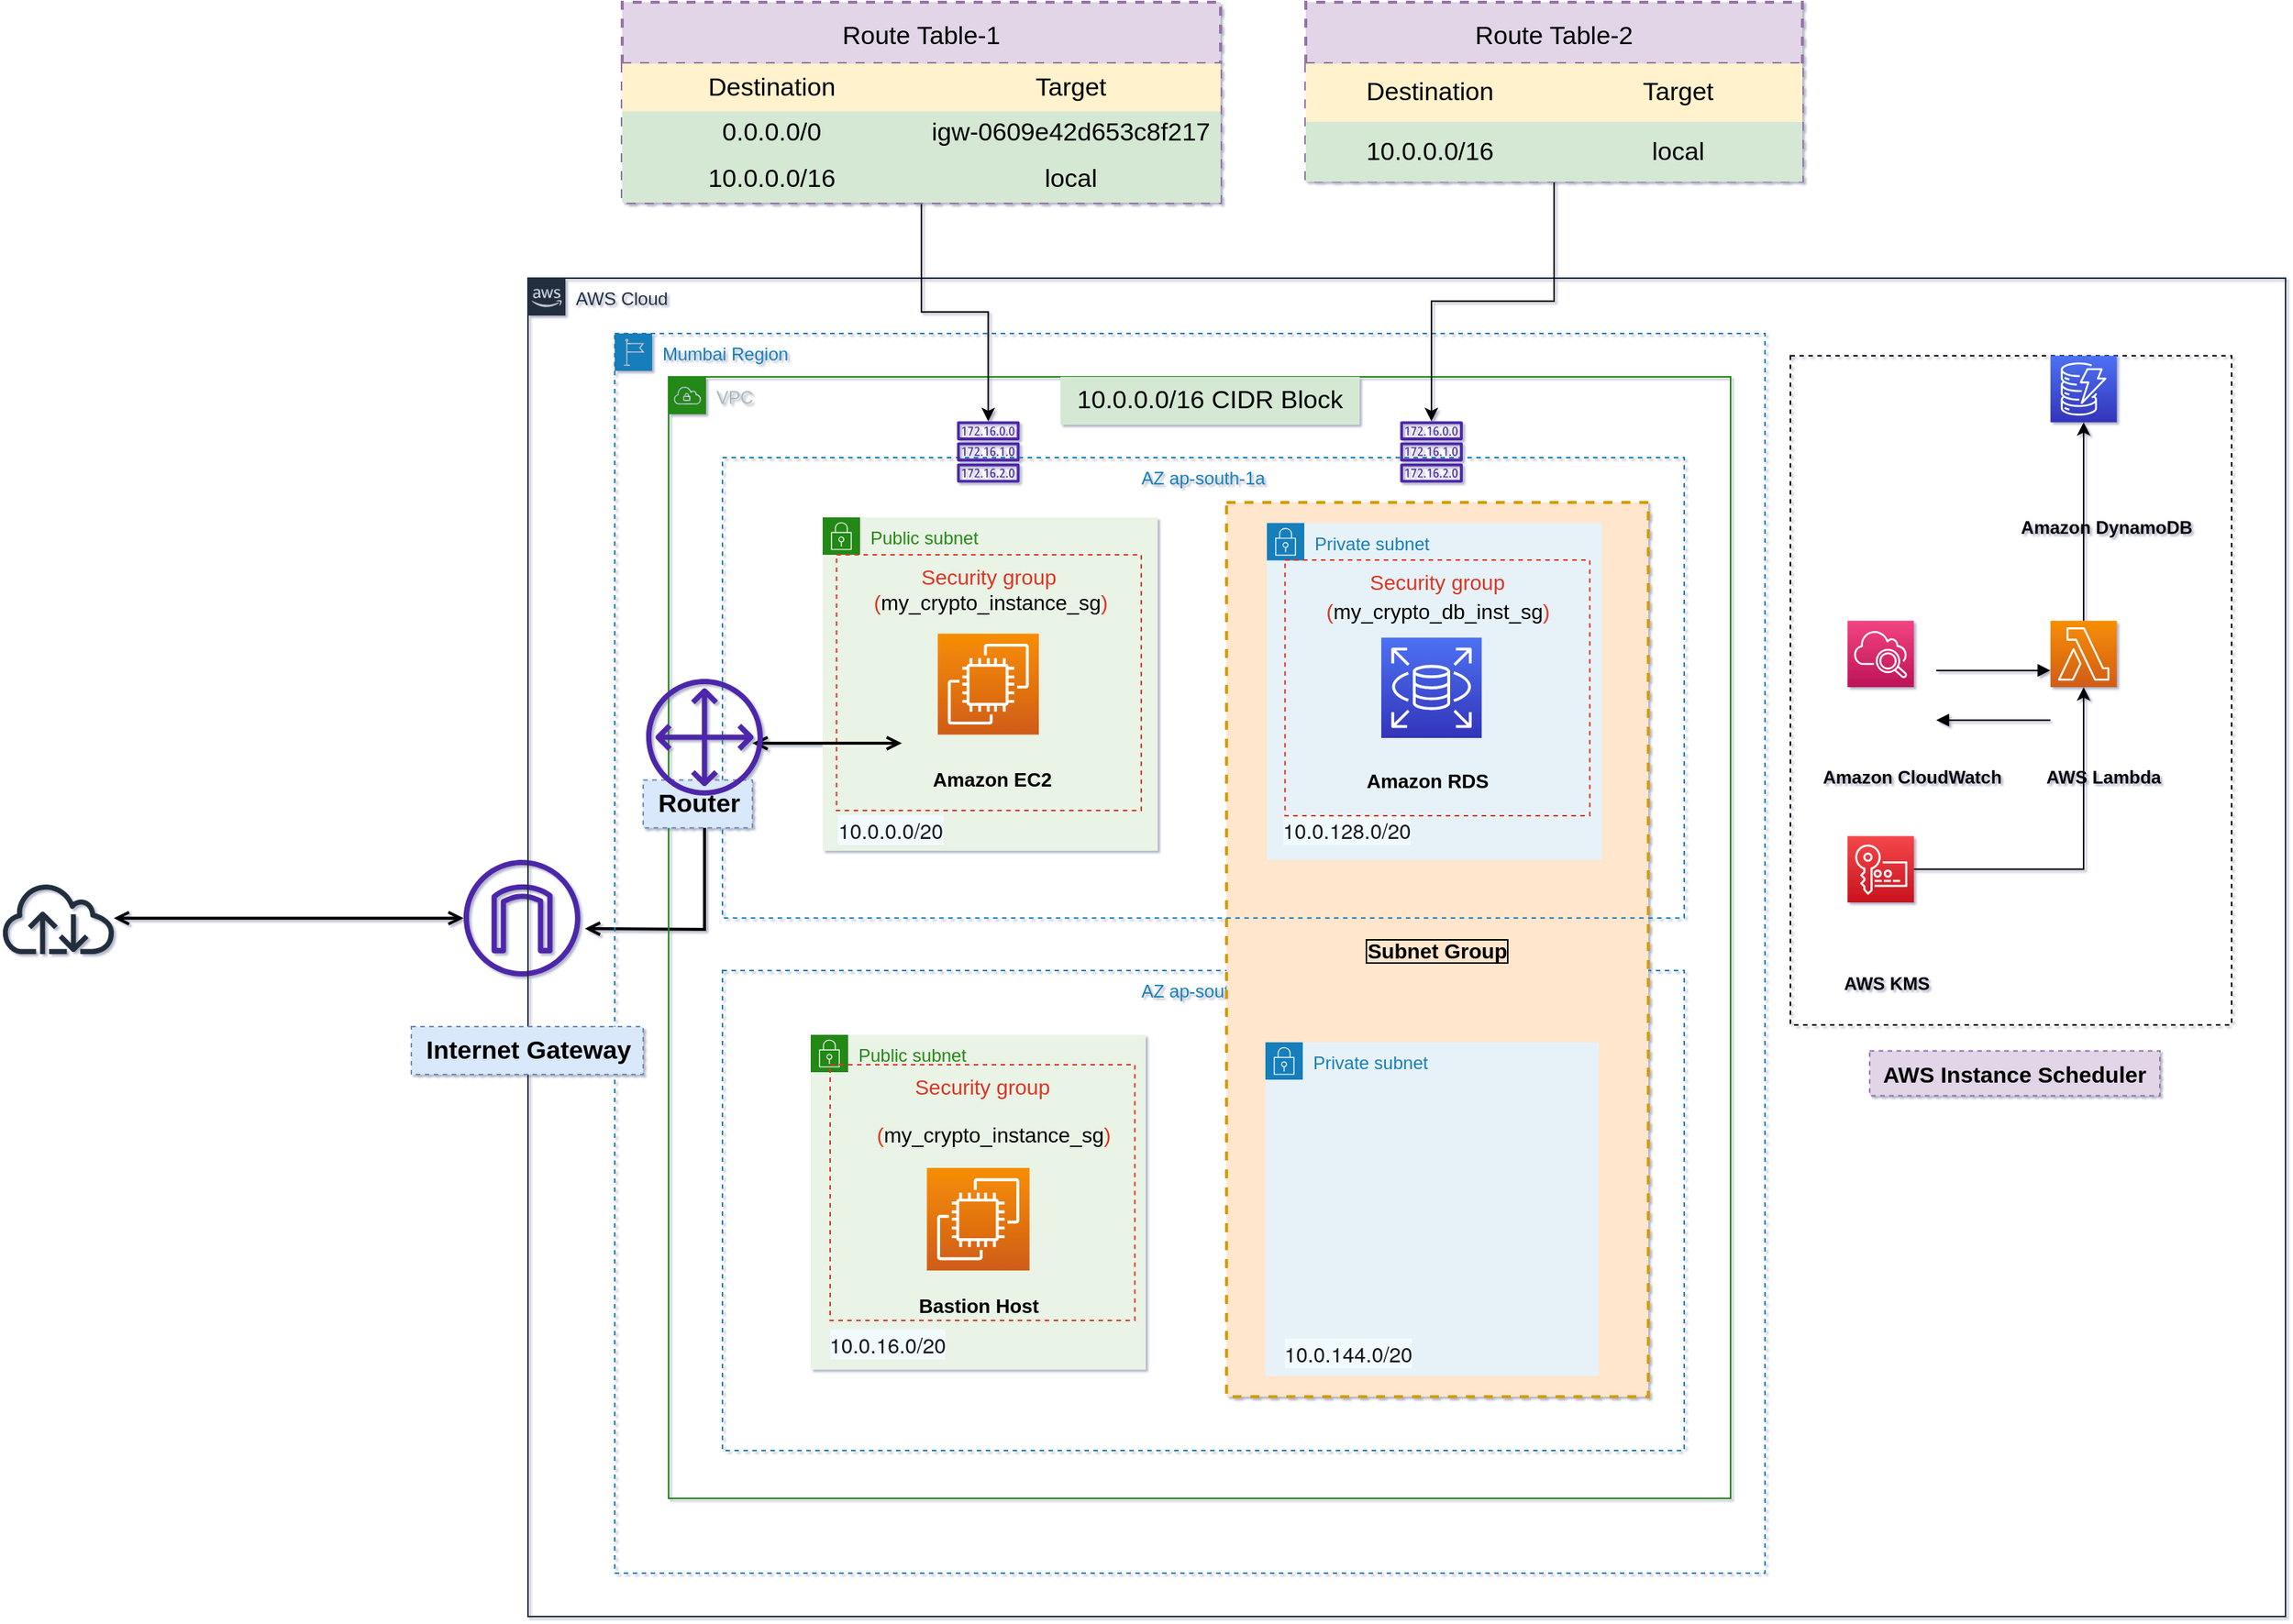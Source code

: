 <mxfile version="20.2.2" type="github">
  <diagram id="2K0YEEOZ1l51ox7jcc1k" name="Page-1">
    <mxGraphModel dx="2179" dy="1021" grid="0" gridSize="10" guides="1" tooltips="1" connect="1" arrows="1" fold="1" page="1" pageScale="1" pageWidth="550" pageHeight="383" background="#FFFFFF" math="0" shadow="1">
      <root>
        <mxCell id="0" />
        <mxCell id="1" parent="0" />
        <mxCell id="SISaF7dtmsZQxDDT0848-29" value="" style="sketch=0;outlineConnect=0;fontColor=#232F3E;gradientColor=none;fillColor=#4D27AA;strokeColor=none;dashed=0;verticalLabelPosition=bottom;verticalAlign=top;align=center;html=1;fontSize=12;fontStyle=0;aspect=fixed;pointerEvents=1;shape=mxgraph.aws4.internet_gateway;labelBackgroundColor=none;labelBorderColor=none;" parent="1" vertex="1">
          <mxGeometry x="380" y="592" width="78" height="78" as="geometry" />
        </mxCell>
        <mxCell id="SISaF7dtmsZQxDDT0848-30" value="" style="sketch=0;outlineConnect=0;fontColor=#232F3E;gradientColor=none;fillColor=#232F3D;strokeColor=none;dashed=0;verticalLabelPosition=bottom;verticalAlign=top;align=center;html=1;fontSize=12;fontStyle=0;aspect=fixed;pointerEvents=1;shape=mxgraph.aws4.internet;labelBackgroundColor=none;labelBorderColor=none;" parent="1" vertex="1">
          <mxGeometry x="70" y="607" width="78" height="48" as="geometry" />
        </mxCell>
        <mxCell id="SISaF7dtmsZQxDDT0848-38" value="" style="group" parent="1" vertex="1" connectable="0">
          <mxGeometry x="423" y="203" width="1175" height="895" as="geometry" />
        </mxCell>
        <mxCell id="SISaF7dtmsZQxDDT0848-8" value="AZ ap-south-1b" style="fillColor=none;strokeColor=#147EBA;dashed=1;verticalAlign=top;fontStyle=0;fontColor=#147EBA;" parent="SISaF7dtmsZQxDDT0848-38" vertex="1">
          <mxGeometry x="130" y="463" width="643" height="321" as="geometry" />
        </mxCell>
        <mxCell id="SISaF7dtmsZQxDDT0848-16" value="Subnet Group" style="fillColor=#ffe6cc;strokeColor=#d79b00;dashed=1;verticalAlign=middle;fontStyle=1;fontSize=14;labelBorderColor=default;labelBackgroundColor=none;strokeWidth=2;" parent="SISaF7dtmsZQxDDT0848-38" vertex="1">
          <mxGeometry x="467" y="150" width="282" height="598" as="geometry" />
        </mxCell>
        <mxCell id="Ib_drEK7eYLLQow4bi6I-1" value="AWS Cloud" style="points=[[0,0],[0.25,0],[0.5,0],[0.75,0],[1,0],[1,0.25],[1,0.5],[1,0.75],[1,1],[0.75,1],[0.5,1],[0.25,1],[0,1],[0,0.75],[0,0.5],[0,0.25]];outlineConnect=0;gradientColor=none;html=1;whiteSpace=wrap;fontSize=12;fontStyle=0;container=1;pointerEvents=0;collapsible=0;recursiveResize=0;shape=mxgraph.aws4.group;grIcon=mxgraph.aws4.group_aws_cloud_alt;strokeColor=#232F3E;fillColor=none;verticalAlign=top;align=left;spacingLeft=30;fontColor=#232F3E;dashed=0;" parent="SISaF7dtmsZQxDDT0848-38" vertex="1">
          <mxGeometry width="1175" height="895" as="geometry" />
        </mxCell>
        <mxCell id="SISaF7dtmsZQxDDT0848-35" value="" style="group;labelBorderColor=default;strokeColor=default;dashed=1;" parent="Ib_drEK7eYLLQow4bi6I-1" vertex="1" connectable="0">
          <mxGeometry x="844.003" y="51.901" width="294.956" height="447.5" as="geometry" />
        </mxCell>
        <mxCell id="Ib_drEK7eYLLQow4bi6I-46" value="AWS KMS" style="text;html=1;align=center;verticalAlign=middle;resizable=0;points=[];autosize=1;strokeColor=none;fillColor=none;fontFamily=Helvetica;fontSize=12;fontStyle=1" parent="SISaF7dtmsZQxDDT0848-35" vertex="1">
          <mxGeometry x="26.033" y="407.34" width="75" height="26" as="geometry" />
        </mxCell>
        <mxCell id="SISaF7dtmsZQxDDT0848-1" value="" style="group" parent="SISaF7dtmsZQxDDT0848-35" vertex="1" connectable="0">
          <mxGeometry width="294.956" height="398.734" as="geometry" />
        </mxCell>
        <mxCell id="Ib_drEK7eYLLQow4bi6I-13" value="" style="sketch=0;points=[[0,0,0],[0.25,0,0],[0.5,0,0],[0.75,0,0],[1,0,0],[0,1,0],[0.25,1,0],[0.5,1,0],[0.75,1,0],[1,1,0],[0,0.25,0],[0,0.5,0],[0,0.75,0],[1,0.25,0],[1,0.5,0],[1,0.75,0]];outlineConnect=0;fontColor=#232F3E;gradientColor=#F78E04;gradientDirection=north;fillColor=#D05C17;strokeColor=#ffffff;dashed=0;verticalLabelPosition=bottom;verticalAlign=top;align=center;html=1;fontSize=12;fontStyle=0;aspect=fixed;shape=mxgraph.aws4.resourceIcon;resIcon=mxgraph.aws4.lambda;" parent="SISaF7dtmsZQxDDT0848-1" vertex="1">
          <mxGeometry x="173.827" y="177.215" width="44.423" height="44.423" as="geometry" />
        </mxCell>
        <mxCell id="Ib_drEK7eYLLQow4bi6I-51" style="edgeStyle=orthogonalEdgeStyle;rounded=0;orthogonalLoop=1;jettySize=auto;html=1;entryX=0.5;entryY=1;entryDx=0;entryDy=0;entryPerimeter=0;strokeColor=#000000;" parent="SISaF7dtmsZQxDDT0848-1" source="Ib_drEK7eYLLQow4bi6I-14" target="Ib_drEK7eYLLQow4bi6I-13" edge="1">
          <mxGeometry relative="1" as="geometry" />
        </mxCell>
        <mxCell id="Ib_drEK7eYLLQow4bi6I-14" value="" style="sketch=0;points=[[0,0,0],[0.25,0,0],[0.5,0,0],[0.75,0,0],[1,0,0],[0,1,0],[0.25,1,0],[0.5,1,0],[0.75,1,0],[1,1,0],[0,0.25,0],[0,0.5,0],[0,0.75,0],[1,0.25,0],[1,0.5,0],[1,0.75,0]];outlineConnect=0;fontColor=#232F3E;gradientColor=#F54749;gradientDirection=north;fillColor=#C7131F;strokeColor=#ffffff;dashed=0;verticalLabelPosition=bottom;verticalAlign=top;align=center;html=1;fontSize=12;fontStyle=0;aspect=fixed;shape=mxgraph.aws4.resourceIcon;resIcon=mxgraph.aws4.key_management_service;" parent="SISaF7dtmsZQxDDT0848-1" vertex="1">
          <mxGeometry x="38.157" y="321.202" width="44.423" height="44.423" as="geometry" />
        </mxCell>
        <mxCell id="Ib_drEK7eYLLQow4bi6I-15" value="" style="sketch=0;points=[[0,0,0],[0.25,0,0],[0.5,0,0],[0.75,0,0],[1,0,0],[0,1,0],[0.25,1,0],[0.5,1,0],[0.75,1,0],[1,1,0],[0,0.25,0],[0,0.5,0],[0,0.75,0],[1,0.25,0],[1,0.5,0],[1,0.75,0]];outlineConnect=0;fontColor=#232F3E;gradientColor=#4D72F3;gradientDirection=north;fillColor=#3334B9;strokeColor=#ffffff;dashed=0;verticalLabelPosition=bottom;verticalAlign=top;align=center;html=1;fontSize=12;fontStyle=0;aspect=fixed;shape=mxgraph.aws4.resourceIcon;resIcon=mxgraph.aws4.dynamodb;" parent="SISaF7dtmsZQxDDT0848-1" vertex="1">
          <mxGeometry x="173.827" width="44.423" height="44.423" as="geometry" />
        </mxCell>
        <mxCell id="Ib_drEK7eYLLQow4bi6I-16" value="" style="sketch=0;points=[[0,0,0],[0.25,0,0],[0.5,0,0],[0.75,0,0],[1,0,0],[0,1,0],[0.25,1,0],[0.5,1,0],[0.75,1,0],[1,1,0],[0,0.25,0],[0,0.5,0],[0,0.75,0],[1,0.25,0],[1,0.5,0],[1,0.75,0]];points=[[0,0,0],[0.25,0,0],[0.5,0,0],[0.75,0,0],[1,0,0],[0,1,0],[0.25,1,0],[0.5,1,0],[0.75,1,0],[1,1,0],[0,0.25,0],[0,0.5,0],[0,0.75,0],[1,0.25,0],[1,0.5,0],[1,0.75,0]];outlineConnect=0;fontColor=#232F3E;gradientColor=#F34482;gradientDirection=north;fillColor=#BC1356;strokeColor=#ffffff;dashed=0;verticalLabelPosition=bottom;verticalAlign=top;align=center;html=1;fontSize=12;fontStyle=0;aspect=fixed;shape=mxgraph.aws4.resourceIcon;resIcon=mxgraph.aws4.cloudwatch_2;" parent="SISaF7dtmsZQxDDT0848-1" vertex="1">
          <mxGeometry x="38.157" y="177.215" width="44.423" height="44.423" as="geometry" />
        </mxCell>
        <mxCell id="Ib_drEK7eYLLQow4bi6I-21" value="" style="edgeStyle=orthogonalEdgeStyle;html=1;endArrow=none;elbow=vertical;startArrow=block;startFill=1;strokeColor=#000000;rounded=0;" parent="SISaF7dtmsZQxDDT0848-1" edge="1">
          <mxGeometry width="100" relative="1" as="geometry">
            <mxPoint x="97.513" y="243.671" as="sourcePoint" />
            <mxPoint x="173.827" y="243.671" as="targetPoint" />
          </mxGeometry>
        </mxCell>
        <mxCell id="Ib_drEK7eYLLQow4bi6I-22" value="" style="edgeStyle=orthogonalEdgeStyle;html=1;endArrow=block;elbow=vertical;startArrow=none;endFill=1;strokeColor=#000000;rounded=0;" parent="SISaF7dtmsZQxDDT0848-1" edge="1">
          <mxGeometry width="100" relative="1" as="geometry">
            <mxPoint x="97.513" y="210.443" as="sourcePoint" />
            <mxPoint x="173.827" y="210.443" as="targetPoint" />
          </mxGeometry>
        </mxCell>
        <mxCell id="Ib_drEK7eYLLQow4bi6I-35" value="Amazon CloudWatch" style="text;html=1;align=center;verticalAlign=middle;resizable=0;points=[];autosize=1;strokeColor=none;fillColor=none;fontFamily=Helvetica;fontSize=12;fontStyle=1" parent="SISaF7dtmsZQxDDT0848-1" vertex="1">
          <mxGeometry x="12.45" y="268.691" width="138" height="26" as="geometry" />
        </mxCell>
        <mxCell id="Ib_drEK7eYLLQow4bi6I-47" value="AWS Lambda" style="text;html=1;align=center;verticalAlign=middle;resizable=0;points=[];autosize=1;strokeColor=none;fillColor=none;fontSize=12;fontStyle=1" parent="SISaF7dtmsZQxDDT0848-1" vertex="1">
          <mxGeometry x="161.684" y="268.691" width="95" height="26" as="geometry" />
        </mxCell>
        <mxCell id="Ib_drEK7eYLLQow4bi6I-49" value="Amazon DynamoDB" style="text;html=1;align=center;verticalAlign=middle;resizable=0;points=[];autosize=1;strokeColor=none;fillColor=none;fontSize=12;fontStyle=1" parent="SISaF7dtmsZQxDDT0848-1" vertex="1">
          <mxGeometry x="144.418" y="102.552" width="133" height="26" as="geometry" />
        </mxCell>
        <mxCell id="Ib_drEK7eYLLQow4bi6I-23" value="" style="edgeStyle=orthogonalEdgeStyle;rounded=0;orthogonalLoop=1;jettySize=auto;html=1;strokeColor=#000000;" parent="SISaF7dtmsZQxDDT0848-1" source="Ib_drEK7eYLLQow4bi6I-13" target="Ib_drEK7eYLLQow4bi6I-15" edge="1">
          <mxGeometry relative="1" as="geometry" />
        </mxCell>
        <mxCell id="SISaF7dtmsZQxDDT0848-132" value="" style="edgeStyle=orthogonalEdgeStyle;html=1;endArrow=open;elbow=vertical;startArrow=open;startFill=0;endFill=0;strokeColor=#000000;rounded=0;fontSize=17;fontColor=#000000;strokeWidth=2;" parent="Ib_drEK7eYLLQow4bi6I-1" target="SISaF7dtmsZQxDDT0848-32" edge="1">
          <mxGeometry width="100" relative="1" as="geometry">
            <mxPoint x="38" y="435" as="sourcePoint" />
            <mxPoint x="138" y="435" as="targetPoint" />
          </mxGeometry>
        </mxCell>
        <mxCell id="Ib_drEK7eYLLQow4bi6I-2" value="Mumbai Region" style="points=[[0,0],[0.25,0],[0.5,0],[0.75,0],[1,0],[1,0.25],[1,0.5],[1,0.75],[1,1],[0.75,1],[0.5,1],[0.25,1],[0,1],[0,0.75],[0,0.5],[0,0.25]];outlineConnect=0;gradientColor=none;html=1;whiteSpace=wrap;fontSize=12;fontStyle=0;container=1;pointerEvents=0;collapsible=0;recursiveResize=0;shape=mxgraph.aws4.group;grIcon=mxgraph.aws4.group_region;strokeColor=#147EBA;fillColor=none;verticalAlign=top;align=left;spacingLeft=30;fontColor=#147EBA;dashed=1;" parent="SISaF7dtmsZQxDDT0848-38" vertex="1">
          <mxGeometry x="58" y="37" width="769" height="829" as="geometry" />
        </mxCell>
        <mxCell id="6UI8LHnn-1G5Px1je7Ly-2" value="Security group" style="fillColor=none;strokeColor=#DD3522;verticalAlign=top;fontStyle=0;fontColor=#DD3522;dashed=1;labelBackgroundColor=none;labelBorderColor=none;fontSize=14;" parent="Ib_drEK7eYLLQow4bi6I-2" vertex="1">
          <mxGeometry x="166" y="504.8" width="178" height="177.2" as="geometry" />
        </mxCell>
        <mxCell id="SISaF7dtmsZQxDDT0848-9" value="" style="group" parent="Ib_drEK7eYLLQow4bi6I-2" vertex="1" connectable="0">
          <mxGeometry x="131" y="469" width="224" height="224" as="geometry" />
        </mxCell>
        <mxCell id="SISaF7dtmsZQxDDT0848-10" value="Public subnet" style="points=[[0,0],[0.25,0],[0.5,0],[0.75,0],[1,0],[1,0.25],[1,0.5],[1,0.75],[1,1],[0.75,1],[0.5,1],[0.25,1],[0,1],[0,0.75],[0,0.5],[0,0.25]];outlineConnect=0;gradientColor=none;html=1;whiteSpace=wrap;fontSize=12;fontStyle=0;container=1;pointerEvents=0;collapsible=0;recursiveResize=0;shape=mxgraph.aws4.group;grIcon=mxgraph.aws4.group_security_group;grStroke=0;strokeColor=#248814;fillColor=#E9F3E6;verticalAlign=top;align=left;spacingLeft=30;fontColor=#248814;dashed=0;" parent="SISaF7dtmsZQxDDT0848-9" vertex="1">
          <mxGeometry width="224.0" height="223.841" as="geometry" />
        </mxCell>
        <mxCell id="6UI8LHnn-1G5Px1je7Ly-9" value="&lt;span style=&quot;color: rgb(22, 25, 31); font-family: &amp;quot;Amazon Ember&amp;quot;, &amp;quot;Helvetica Neue&amp;quot;, Roboto, Arial, sans-serif; font-size: 14px; text-align: start; background-color: rgb(241, 250, 255); user-select: auto;&quot;&gt;10.0.16.0/20&lt;/span&gt;" style="text;html=1;resizable=0;autosize=1;align=center;verticalAlign=middle;points=[];fillColor=none;strokeColor=none;rounded=0;" parent="SISaF7dtmsZQxDDT0848-9" vertex="1">
          <mxGeometry x="2.004" y="192.0" width="98" height="29" as="geometry" />
        </mxCell>
        <mxCell id="6UI8LHnn-1G5Px1je7Ly-1" value="" style="sketch=0;points=[[0,0,0],[0.25,0,0],[0.5,0,0],[0.75,0,0],[1,0,0],[0,1,0],[0.25,1,0],[0.5,1,0],[0.75,1,0],[1,1,0],[0,0.25,0],[0,0.5,0],[0,0.75,0],[1,0.25,0],[1,0.5,0],[1,0.75,0]];outlineConnect=0;fontColor=#232F3E;gradientColor=#F78E04;gradientDirection=north;fillColor=#D05C17;strokeColor=#ffffff;dashed=0;verticalLabelPosition=bottom;verticalAlign=top;align=center;html=1;fontSize=12;fontStyle=0;aspect=fixed;shape=mxgraph.aws4.resourceIcon;resIcon=mxgraph.aws4.ec2;" parent="SISaF7dtmsZQxDDT0848-9" vertex="1">
          <mxGeometry x="77.69" y="89" width="68.62" height="68.62" as="geometry" />
        </mxCell>
        <mxCell id="6UI8LHnn-1G5Px1je7Ly-3" value="&lt;span style=&quot;color: rgb(221, 53, 34); user-select: auto;&quot;&gt;(&lt;/span&gt;&lt;span style=&quot;user-select: auto;&quot;&gt;my_crypto_instance_sg&lt;/span&gt;&lt;span style=&quot;color: rgb(221, 53, 34); user-select: auto;&quot;&gt;)&lt;/span&gt;" style="text;html=1;resizable=0;autosize=1;align=center;verticalAlign=middle;points=[];fillColor=none;strokeColor=none;rounded=0;dashed=1;labelBackgroundColor=none;labelBorderColor=none;fontSize=14;fontColor=#000000;" parent="Ib_drEK7eYLLQow4bi6I-2" vertex="1">
          <mxGeometry x="166.2" y="521.656" width="174" height="29" as="geometry" />
        </mxCell>
        <mxCell id="6UI8LHnn-1G5Px1je7Ly-4" value="Bastion Host" style="text;html=1;align=center;verticalAlign=middle;resizable=0;points=[];autosize=1;strokeColor=none;fillColor=none;fontStyle=1;fontSize=13;" parent="Ib_drEK7eYLLQow4bi6I-2" vertex="1">
          <mxGeometry x="193.998" y="636.002" width="98" height="28" as="geometry" />
        </mxCell>
        <mxCell id="Ib_drEK7eYLLQow4bi6I-3" value="AZ ap-south-1a" style="fillColor=none;strokeColor=#147EBA;dashed=1;verticalAlign=top;fontStyle=0;fontColor=#147EBA;arcSize=12;" parent="SISaF7dtmsZQxDDT0848-38" vertex="1">
          <mxGeometry x="130" y="120" width="643" height="307.89" as="geometry" />
        </mxCell>
        <mxCell id="Ib_drEK7eYLLQow4bi6I-4" value="VPC" style="points=[[0,0],[0.25,0],[0.5,0],[0.75,0],[1,0],[1,0.25],[1,0.5],[1,0.75],[1,1],[0.75,1],[0.5,1],[0.25,1],[0,1],[0,0.75],[0,0.5],[0,0.25]];outlineConnect=0;gradientColor=none;html=1;whiteSpace=wrap;fontSize=12;fontStyle=0;container=1;pointerEvents=0;collapsible=0;recursiveResize=0;shape=mxgraph.aws4.group;grIcon=mxgraph.aws4.group_vpc;strokeColor=#248814;fillColor=none;verticalAlign=top;align=left;spacingLeft=30;fontColor=#AAB7B8;dashed=0;" parent="SISaF7dtmsZQxDDT0848-38" vertex="1">
          <mxGeometry x="94" y="66" width="710" height="750" as="geometry" />
        </mxCell>
        <mxCell id="Ib_drEK7eYLLQow4bi6I-6" value="Private subnet" style="points=[[0,0],[0.25,0],[0.5,0],[0.75,0],[1,0],[1,0.25],[1,0.5],[1,0.75],[1,1],[0.75,1],[0.5,1],[0.25,1],[0,1],[0,0.75],[0,0.5],[0,0.25]];outlineConnect=0;gradientColor=none;html=1;whiteSpace=wrap;fontSize=12;fontStyle=0;container=1;pointerEvents=0;collapsible=0;recursiveResize=0;shape=mxgraph.aws4.group;grIcon=mxgraph.aws4.group_security_group;grStroke=0;strokeColor=#147EBA;fillColor=#E6F2F8;verticalAlign=top;align=left;spacingLeft=30;fontColor=#147EBA;dashed=0;" parent="Ib_drEK7eYLLQow4bi6I-4" vertex="1">
          <mxGeometry x="400" y="97.78" width="224" height="225.22" as="geometry" />
        </mxCell>
        <mxCell id="SISaF7dtmsZQxDDT0848-13" value="Private subnet" style="points=[[0,0],[0.25,0],[0.5,0],[0.75,0],[1,0],[1,0.25],[1,0.5],[1,0.75],[1,1],[0.75,1],[0.5,1],[0.25,1],[0,1],[0,0.75],[0,0.5],[0,0.25]];outlineConnect=0;gradientColor=none;html=1;whiteSpace=wrap;fontSize=12;fontStyle=0;container=1;pointerEvents=0;collapsible=0;recursiveResize=0;shape=mxgraph.aws4.group;grIcon=mxgraph.aws4.group_security_group;grStroke=0;strokeColor=#147EBA;fillColor=#E6F2F8;verticalAlign=top;align=left;spacingLeft=30;fontColor=#147EBA;dashed=0;" parent="Ib_drEK7eYLLQow4bi6I-4" vertex="1">
          <mxGeometry x="399" y="445" width="223" height="223" as="geometry" />
        </mxCell>
        <mxCell id="cjKQlwK5CmMycOytyYkd-5" value="Security group" style="fillColor=none;strokeColor=#DD3522;verticalAlign=top;fontStyle=0;fontColor=#DD3522;dashed=1;labelBackgroundColor=none;labelBorderColor=none;fontSize=14;" vertex="1" parent="Ib_drEK7eYLLQow4bi6I-4">
          <mxGeometry x="108" y="460" width="203.72" height="171" as="geometry" />
        </mxCell>
        <mxCell id="SISaF7dtmsZQxDDT0848-2" style="edgeStyle=orthogonalEdgeStyle;rounded=0;orthogonalLoop=1;jettySize=auto;html=1;exitX=0.5;exitY=1;exitDx=0;exitDy=0;arcSize=12;" parent="SISaF7dtmsZQxDDT0848-38" source="Ib_drEK7eYLLQow4bi6I-3" target="Ib_drEK7eYLLQow4bi6I-3" edge="1">
          <mxGeometry relative="1" as="geometry" />
        </mxCell>
        <mxCell id="SISaF7dtmsZQxDDT0848-5" value="" style="group" parent="SISaF7dtmsZQxDDT0848-38" vertex="1" connectable="0">
          <mxGeometry x="197" y="160" width="224" height="223" as="geometry" />
        </mxCell>
        <mxCell id="Ib_drEK7eYLLQow4bi6I-5" value="Public subnet" style="points=[[0,0],[0.25,0],[0.5,0],[0.75,0],[1,0],[1,0.25],[1,0.5],[1,0.75],[1,1],[0.75,1],[0.5,1],[0.25,1],[0,1],[0,0.75],[0,0.5],[0,0.25]];outlineConnect=0;gradientColor=none;html=1;whiteSpace=wrap;fontSize=12;fontStyle=0;container=0;pointerEvents=0;collapsible=0;recursiveResize=0;shape=mxgraph.aws4.group;grIcon=mxgraph.aws4.group_security_group;grStroke=0;strokeColor=#248814;fillColor=#E9F3E6;verticalAlign=top;align=left;spacingLeft=30;fontColor=#248814;dashed=0;" parent="SISaF7dtmsZQxDDT0848-5" vertex="1">
          <mxGeometry width="224.0" height="222.841" as="geometry" />
        </mxCell>
        <mxCell id="Ib_drEK7eYLLQow4bi6I-52" value="Amazon EC2" style="text;html=1;align=center;verticalAlign=middle;resizable=0;points=[];autosize=1;strokeColor=none;fillColor=none;fontStyle=1;fontSize=13;" parent="SISaF7dtmsZQxDDT0848-5" vertex="1">
          <mxGeometry x="64.003" y="160.999" width="97" height="28" as="geometry" />
        </mxCell>
        <mxCell id="SISaF7dtmsZQxDDT0848-21" value="&lt;span style=&quot;color: rgb(221, 53, 34); user-select: auto;&quot;&gt;(&lt;/span&gt;&lt;span style=&quot;user-select: auto;&quot;&gt;my_crypto_instance_sg&lt;/span&gt;&lt;span style=&quot;color: rgb(221, 53, 34); user-select: auto;&quot;&gt;)&lt;/span&gt;" style="text;html=1;resizable=0;autosize=1;align=center;verticalAlign=middle;points=[];fillColor=none;strokeColor=none;rounded=0;dashed=1;labelBackgroundColor=none;labelBorderColor=none;fontSize=14;fontColor=#000000;" parent="SISaF7dtmsZQxDDT0848-5" vertex="1">
          <mxGeometry x="24.999" y="42.003" width="174" height="29" as="geometry" />
        </mxCell>
        <mxCell id="SISaF7dtmsZQxDDT0848-18" value="Security group" style="fillColor=none;strokeColor=#DD3522;verticalAlign=top;fontStyle=0;fontColor=#DD3522;dashed=1;labelBackgroundColor=none;labelBorderColor=none;fontSize=14;" parent="SISaF7dtmsZQxDDT0848-5" vertex="1">
          <mxGeometry x="9.28" y="25" width="203.72" height="171" as="geometry" />
        </mxCell>
        <mxCell id="SISaF7dtmsZQxDDT0848-37" value="AWS Instance Scheduler" style="text;resizable=0;autosize=1;align=center;verticalAlign=middle;points=[];fillColor=#e1d5e7;strokeColor=#9673a6;rounded=0;dashed=1;labelBackgroundColor=none;labelBorderColor=none;fontSize=15;fontStyle=1;" parent="SISaF7dtmsZQxDDT0848-38" vertex="1">
          <mxGeometry x="896.997" y="516.701" width="194" height="30" as="geometry" />
        </mxCell>
        <mxCell id="SISaF7dtmsZQxDDT0848-31" value="" style="sketch=0;outlineConnect=0;fontColor=#232F3E;gradientColor=none;fillColor=#4D27AA;strokeColor=none;dashed=0;verticalLabelPosition=bottom;verticalAlign=top;align=center;html=1;fontSize=12;fontStyle=0;aspect=fixed;pointerEvents=1;shape=mxgraph.aws4.route_table;labelBackgroundColor=none;labelBorderColor=none;" parent="SISaF7dtmsZQxDDT0848-38" vertex="1">
          <mxGeometry x="286.7" y="95.728" width="42.08" height="41" as="geometry" />
        </mxCell>
        <mxCell id="SISaF7dtmsZQxDDT0848-39" value="" style="sketch=0;outlineConnect=0;fontColor=#232F3E;gradientColor=none;fillColor=#4D27AA;strokeColor=none;dashed=0;verticalLabelPosition=bottom;verticalAlign=top;align=center;html=1;fontSize=12;fontStyle=0;aspect=fixed;pointerEvents=1;shape=mxgraph.aws4.route_table;labelBackgroundColor=none;labelBorderColor=none;" parent="SISaF7dtmsZQxDDT0848-38" vertex="1">
          <mxGeometry x="583" y="95.728" width="42.08" height="41" as="geometry" />
        </mxCell>
        <mxCell id="SISaF7dtmsZQxDDT0848-40" value="Internet Gateway" style="text;html=1;resizable=0;autosize=1;align=center;verticalAlign=middle;points=[];fillColor=#dae8fc;strokeColor=#6c8ebf;rounded=0;dashed=1;labelBackgroundColor=none;labelBorderColor=none;fontSize=17;fontStyle=1" parent="SISaF7dtmsZQxDDT0848-38" vertex="1">
          <mxGeometry x="-78" y="500.554" width="155" height="32" as="geometry" />
        </mxCell>
        <mxCell id="SISaF7dtmsZQxDDT0848-82" value="Router" style="text;html=1;resizable=0;autosize=1;align=center;verticalAlign=middle;points=[];fillColor=#dae8fc;strokeColor=#6c8ebf;rounded=0;dashed=1;labelBackgroundColor=none;labelBorderColor=none;fontSize=17;fontStyle=1" parent="SISaF7dtmsZQxDDT0848-38" vertex="1">
          <mxGeometry x="77" y="335.625" width="73" height="32" as="geometry" />
        </mxCell>
        <mxCell id="SISaF7dtmsZQxDDT0848-133" value="" style="edgeStyle=orthogonalEdgeStyle;html=1;endArrow=open;elbow=vertical;startArrow=open;startFill=0;endFill=0;strokeColor=#000000;rounded=0;fontSize=17;fontColor=#000000;strokeWidth=2;" parent="SISaF7dtmsZQxDDT0848-38" edge="1">
          <mxGeometry width="100" relative="1" as="geometry">
            <mxPoint x="150" y="311" as="sourcePoint" />
            <mxPoint x="250" y="311" as="targetPoint" />
          </mxGeometry>
        </mxCell>
        <mxCell id="SISaF7dtmsZQxDDT0848-32" value="" style="sketch=0;outlineConnect=0;fontColor=#232F3E;gradientColor=none;fillColor=#4D27AA;strokeColor=none;dashed=0;verticalLabelPosition=bottom;verticalAlign=top;align=center;html=1;fontSize=12;fontStyle=0;aspect=fixed;pointerEvents=1;shape=mxgraph.aws4.customer_gateway;labelBackgroundColor=none;labelBorderColor=none;" parent="SISaF7dtmsZQxDDT0848-38" vertex="1">
          <mxGeometry x="78.999" y="268.004" width="78" height="78" as="geometry" />
        </mxCell>
        <mxCell id="SISaF7dtmsZQxDDT0848-137" value="10.0.0.0/16 CIDR Block" style="shape=partialRectangle;html=1;whiteSpace=wrap;connectable=0;overflow=hidden;fillColor=#d5e8d4;top=0;left=0;bottom=0;right=0;pointerEvents=1;dashed=1;labelBackgroundColor=none;labelBorderColor=none;fontSize=17;strokeColor=#82b366;strokeWidth=2;" parent="SISaF7dtmsZQxDDT0848-38" vertex="1">
          <mxGeometry x="356" y="66.0" width="200" height="32" as="geometry">
            <mxRectangle width="200" height="32" as="alternateBounds" />
          </mxGeometry>
        </mxCell>
        <mxCell id="6UI8LHnn-1G5Px1je7Ly-6" value="&lt;span style=&quot;color: rgb(22, 25, 31); font-family: &amp;quot;Amazon Ember&amp;quot;, &amp;quot;Helvetica Neue&amp;quot;, Roboto, Arial, sans-serif; font-size: 14px; text-align: start; background-color: rgb(241, 250, 255);&quot;&gt;10.0.128.0/20&lt;/span&gt;" style="text;html=1;resizable=0;autosize=1;align=center;verticalAlign=middle;points=[];fillColor=none;strokeColor=none;rounded=0;" parent="SISaF7dtmsZQxDDT0848-38" vertex="1">
          <mxGeometry x="495" y="354" width="104" height="29" as="geometry" />
        </mxCell>
        <mxCell id="6UI8LHnn-1G5Px1je7Ly-8" value="&lt;span style=&quot;color: rgb(22, 25, 31); font-family: &amp;quot;Amazon Ember&amp;quot;, &amp;quot;Helvetica Neue&amp;quot;, Roboto, Arial, sans-serif; font-size: 14px; text-align: start; background-color: rgb(241, 250, 255); user-select: auto;&quot;&gt;10.0.144.0/20&lt;/span&gt;" style="text;html=1;resizable=0;autosize=1;align=center;verticalAlign=middle;points=[];fillColor=none;strokeColor=none;rounded=0;" parent="SISaF7dtmsZQxDDT0848-38" vertex="1">
          <mxGeometry x="495" y="704" width="106" height="29" as="geometry" />
        </mxCell>
        <mxCell id="Ib_drEK7eYLLQow4bi6I-7" value="" style="sketch=0;points=[[0,0,0],[0.25,0,0],[0.5,0,0],[0.75,0,0],[1,0,0],[0,1,0],[0.25,1,0],[0.5,1,0],[0.75,1,0],[1,1,0],[0,0.25,0],[0,0.5,0],[0,0.75,0],[1,0.25,0],[1,0.5,0],[1,0.75,0]];outlineConnect=0;fontColor=#232F3E;gradientColor=#F78E04;gradientDirection=north;fillColor=#D05C17;strokeColor=#ffffff;dashed=0;verticalLabelPosition=bottom;verticalAlign=top;align=center;html=1;fontSize=12;fontStyle=0;aspect=fixed;shape=mxgraph.aws4.resourceIcon;resIcon=mxgraph.aws4.ec2;" parent="SISaF7dtmsZQxDDT0848-38" vertex="1">
          <mxGeometry x="273.949" y="237.714" width="67.575" height="67.575" as="geometry" />
        </mxCell>
        <mxCell id="Ib_drEK7eYLLQow4bi6I-9" value="" style="sketch=0;points=[[0,0,0],[0.25,0,0],[0.5,0,0],[0.75,0,0],[1,0,0],[0,1,0],[0.25,1,0],[0.5,1,0],[0.75,1,0],[1,1,0],[0,0.25,0],[0,0.5,0],[0,0.75,0],[1,0.25,0],[1,0.5,0],[1,0.75,0]];outlineConnect=0;fontColor=#232F3E;gradientColor=#4D72F3;gradientDirection=north;fillColor=#3334B9;strokeColor=#ffffff;dashed=0;verticalLabelPosition=bottom;verticalAlign=top;align=center;html=1;fontSize=12;fontStyle=0;aspect=fixed;shape=mxgraph.aws4.resourceIcon;resIcon=mxgraph.aws4.rds;" parent="SISaF7dtmsZQxDDT0848-38" vertex="1">
          <mxGeometry x="570.47" y="240.38" width="67.14" height="67.14" as="geometry" />
        </mxCell>
        <mxCell id="6UI8LHnn-1G5Px1je7Ly-7" value="&lt;span style=&quot;color: rgb(22, 25, 31); font-family: &amp;quot;Amazon Ember&amp;quot;, &amp;quot;Helvetica Neue&amp;quot;, Roboto, Arial, sans-serif; font-size: 14px; text-align: start; background-color: rgb(241, 250, 255); user-select: auto;&quot;&gt;10.0.0.0/20&lt;/span&gt;" style="text;html=1;resizable=0;autosize=1;align=center;verticalAlign=middle;points=[];fillColor=none;strokeColor=none;rounded=0;" parent="SISaF7dtmsZQxDDT0848-38" vertex="1">
          <mxGeometry x="197.004" y="354.001" width="90" height="29" as="geometry" />
        </mxCell>
        <mxCell id="Ib_drEK7eYLLQow4bi6I-53" value="Amazon RDS" style="text;html=1;align=center;verticalAlign=middle;resizable=0;points=[];autosize=1;strokeColor=none;fillColor=none;fontStyle=1;fontSize=13;" parent="SISaF7dtmsZQxDDT0848-38" vertex="1">
          <mxGeometry x="551.005" y="322.0" width="100" height="28" as="geometry" />
        </mxCell>
        <mxCell id="SISaF7dtmsZQxDDT0848-28" value="&lt;span style=&quot;color: rgb(221, 53, 34); user-select: auto;&quot;&gt;(&lt;/span&gt;&lt;span style=&quot;user-select: auto;&quot;&gt;my_crypto_db_inst_sg&lt;/span&gt;&lt;span style=&quot;color: rgb(221, 53, 34); user-select: auto;&quot;&gt;)&lt;/span&gt;" style="text;html=1;resizable=0;autosize=1;align=center;verticalAlign=middle;points=[];fillColor=none;strokeColor=none;rounded=0;dashed=1;labelBackgroundColor=none;labelBorderColor=none;fontSize=14;fontColor=#000000;" parent="SISaF7dtmsZQxDDT0848-38" vertex="1">
          <mxGeometry x="524.501" y="208.717" width="167" height="29" as="geometry" />
        </mxCell>
        <mxCell id="cjKQlwK5CmMycOytyYkd-4" value="Security group" style="fillColor=none;strokeColor=#DD3522;verticalAlign=top;fontStyle=0;fontColor=#DD3522;dashed=1;labelBackgroundColor=none;labelBorderColor=none;fontSize=14;" vertex="1" parent="SISaF7dtmsZQxDDT0848-38">
          <mxGeometry x="506.14" y="188.45" width="203.72" height="171" as="geometry" />
        </mxCell>
        <mxCell id="SISaF7dtmsZQxDDT0848-118" style="edgeStyle=orthogonalEdgeStyle;rounded=0;orthogonalLoop=1;jettySize=auto;html=1;fontSize=17;fontColor=#000000;" parent="1" source="SISaF7dtmsZQxDDT0848-97" target="SISaF7dtmsZQxDDT0848-31" edge="1">
          <mxGeometry relative="1" as="geometry" />
        </mxCell>
        <mxCell id="SISaF7dtmsZQxDDT0848-97" value="Route Table-1" style="shape=table;startSize=41;container=1;collapsible=0;childLayout=tableLayout;dashed=1;labelBackgroundColor=none;labelBorderColor=none;fontSize=17;strokeColor=#9673a6;strokeWidth=2;html=0;fillColor=#e1d5e7;" parent="1" vertex="1">
          <mxGeometry x="486" y="18.5" width="400" height="134" as="geometry" />
        </mxCell>
        <mxCell id="SISaF7dtmsZQxDDT0848-98" value="" style="shape=tableRow;horizontal=0;startSize=0;swimlaneHead=0;swimlaneBody=0;top=0;left=0;bottom=0;right=0;collapsible=0;dropTarget=0;fillColor=none;points=[[0,0.5],[1,0.5]];portConstraint=eastwest;dashed=1;labelBackgroundColor=none;labelBorderColor=none;fontSize=17;fontColor=#000000;strokeColor=default;strokeWidth=2;html=0;" parent="SISaF7dtmsZQxDDT0848-97" vertex="1">
          <mxGeometry y="41" width="400" height="32" as="geometry" />
        </mxCell>
        <mxCell id="SISaF7dtmsZQxDDT0848-99" value="Destination" style="shape=partialRectangle;html=1;whiteSpace=wrap;connectable=0;overflow=hidden;fillColor=#fff2cc;top=0;left=0;bottom=0;right=0;pointerEvents=1;dashed=1;labelBackgroundColor=none;labelBorderColor=none;fontSize=17;strokeColor=#d6b656;strokeWidth=2;" parent="SISaF7dtmsZQxDDT0848-98" vertex="1">
          <mxGeometry width="200" height="32" as="geometry">
            <mxRectangle width="200" height="32" as="alternateBounds" />
          </mxGeometry>
        </mxCell>
        <mxCell id="SISaF7dtmsZQxDDT0848-100" value="Target" style="shape=partialRectangle;html=1;whiteSpace=wrap;connectable=0;overflow=hidden;fillColor=#fff2cc;top=0;left=0;bottom=0;right=0;pointerEvents=1;dashed=1;labelBackgroundColor=none;labelBorderColor=none;fontSize=17;strokeColor=#d6b656;strokeWidth=2;" parent="SISaF7dtmsZQxDDT0848-98" vertex="1">
          <mxGeometry x="200" width="200" height="32" as="geometry">
            <mxRectangle width="200" height="32" as="alternateBounds" />
          </mxGeometry>
        </mxCell>
        <mxCell id="SISaF7dtmsZQxDDT0848-101" value="" style="shape=tableRow;horizontal=0;startSize=0;swimlaneHead=0;swimlaneBody=0;top=0;left=0;bottom=0;right=0;collapsible=0;dropTarget=0;fillColor=none;points=[[0,0.5],[1,0.5]];portConstraint=eastwest;dashed=1;labelBackgroundColor=none;labelBorderColor=none;fontSize=17;fontColor=#000000;strokeColor=default;strokeWidth=2;html=0;" parent="SISaF7dtmsZQxDDT0848-97" vertex="1">
          <mxGeometry y="73" width="400" height="29" as="geometry" />
        </mxCell>
        <mxCell id="SISaF7dtmsZQxDDT0848-102" value="0.0.0.0/0" style="shape=partialRectangle;html=1;whiteSpace=wrap;connectable=0;overflow=hidden;fillColor=#d5e8d4;top=0;left=0;bottom=0;right=0;pointerEvents=1;labelBackgroundColor=none;labelBorderColor=none;fontSize=17;strokeColor=#000000;strokeWidth=2;" parent="SISaF7dtmsZQxDDT0848-101" vertex="1">
          <mxGeometry width="200" height="29" as="geometry">
            <mxRectangle width="200" height="29" as="alternateBounds" />
          </mxGeometry>
        </mxCell>
        <mxCell id="SISaF7dtmsZQxDDT0848-103" value="igw-0609e42d653c8f217" style="shape=partialRectangle;html=1;whiteSpace=wrap;connectable=0;overflow=hidden;fillColor=#d5e8d4;top=0;left=0;bottom=0;right=0;pointerEvents=1;dashed=1;labelBackgroundColor=none;labelBorderColor=none;fontSize=17;strokeColor=#82b366;strokeWidth=2;" parent="SISaF7dtmsZQxDDT0848-101" vertex="1">
          <mxGeometry x="200" width="200" height="29" as="geometry">
            <mxRectangle width="200" height="29" as="alternateBounds" />
          </mxGeometry>
        </mxCell>
        <mxCell id="SISaF7dtmsZQxDDT0848-104" value="" style="shape=tableRow;horizontal=0;startSize=0;swimlaneHead=0;swimlaneBody=0;top=0;left=0;bottom=0;right=0;collapsible=0;dropTarget=0;fillColor=none;points=[[0,0.5],[1,0.5]];portConstraint=eastwest;dashed=1;labelBackgroundColor=none;labelBorderColor=none;fontSize=17;fontColor=#000000;strokeColor=default;strokeWidth=2;html=0;" parent="SISaF7dtmsZQxDDT0848-97" vertex="1">
          <mxGeometry y="102" width="400" height="32" as="geometry" />
        </mxCell>
        <mxCell id="SISaF7dtmsZQxDDT0848-105" value="10.0.0.0/16" style="shape=partialRectangle;html=1;whiteSpace=wrap;connectable=0;overflow=hidden;fillColor=#d5e8d4;top=0;left=0;bottom=0;right=0;pointerEvents=1;dashed=1;labelBackgroundColor=none;labelBorderColor=none;fontSize=17;strokeColor=#82b366;strokeWidth=2;" parent="SISaF7dtmsZQxDDT0848-104" vertex="1">
          <mxGeometry width="200" height="32" as="geometry">
            <mxRectangle width="200" height="32" as="alternateBounds" />
          </mxGeometry>
        </mxCell>
        <mxCell id="SISaF7dtmsZQxDDT0848-106" value="local" style="shape=partialRectangle;html=1;whiteSpace=wrap;connectable=0;overflow=hidden;fillColor=#d5e8d4;top=0;left=0;bottom=0;right=0;pointerEvents=1;dashed=1;labelBackgroundColor=none;labelBorderColor=none;fontSize=17;strokeColor=#82b366;strokeWidth=2;" parent="SISaF7dtmsZQxDDT0848-104" vertex="1">
          <mxGeometry x="200" width="200" height="32" as="geometry">
            <mxRectangle width="200" height="32" as="alternateBounds" />
          </mxGeometry>
        </mxCell>
        <mxCell id="SISaF7dtmsZQxDDT0848-119" style="edgeStyle=orthogonalEdgeStyle;rounded=0;orthogonalLoop=1;jettySize=auto;html=1;fontSize=17;fontColor=#000000;" parent="1" source="SISaF7dtmsZQxDDT0848-107" target="SISaF7dtmsZQxDDT0848-39" edge="1">
          <mxGeometry relative="1" as="geometry" />
        </mxCell>
        <mxCell id="SISaF7dtmsZQxDDT0848-107" value="Route Table-2" style="shape=table;startSize=41;container=1;collapsible=0;childLayout=tableLayout;dashed=1;labelBackgroundColor=none;labelBorderColor=none;fontSize=17;strokeColor=#9673a6;strokeWidth=2;html=0;fillColor=#e1d5e7;" parent="1" vertex="1">
          <mxGeometry x="943" y="18.5" width="332" height="119.5" as="geometry" />
        </mxCell>
        <mxCell id="SISaF7dtmsZQxDDT0848-108" value="" style="shape=tableRow;horizontal=0;startSize=0;swimlaneHead=0;swimlaneBody=0;top=0;left=0;bottom=0;right=0;collapsible=0;dropTarget=0;fillColor=none;points=[[0,0.5],[1,0.5]];portConstraint=eastwest;dashed=1;labelBackgroundColor=none;labelBorderColor=none;fontSize=17;fontColor=#000000;strokeColor=default;strokeWidth=2;html=0;" parent="SISaF7dtmsZQxDDT0848-107" vertex="1">
          <mxGeometry y="41" width="332" height="39" as="geometry" />
        </mxCell>
        <mxCell id="SISaF7dtmsZQxDDT0848-109" value="Destination" style="shape=partialRectangle;html=1;whiteSpace=wrap;connectable=0;overflow=hidden;fillColor=#fff2cc;top=0;left=0;bottom=0;right=0;pointerEvents=1;dashed=1;labelBackgroundColor=none;labelBorderColor=none;fontSize=17;strokeColor=#d6b656;strokeWidth=2;" parent="SISaF7dtmsZQxDDT0848-108" vertex="1">
          <mxGeometry width="166" height="39" as="geometry">
            <mxRectangle width="166" height="39" as="alternateBounds" />
          </mxGeometry>
        </mxCell>
        <mxCell id="SISaF7dtmsZQxDDT0848-110" value="Target" style="shape=partialRectangle;html=1;whiteSpace=wrap;connectable=0;overflow=hidden;fillColor=#fff2cc;top=0;left=0;bottom=0;right=0;pointerEvents=1;dashed=1;labelBackgroundColor=none;labelBorderColor=none;fontSize=17;strokeColor=#d6b656;strokeWidth=2;" parent="SISaF7dtmsZQxDDT0848-108" vertex="1">
          <mxGeometry x="166" width="166" height="39" as="geometry">
            <mxRectangle width="166" height="39" as="alternateBounds" />
          </mxGeometry>
        </mxCell>
        <mxCell id="SISaF7dtmsZQxDDT0848-114" value="" style="shape=tableRow;horizontal=0;startSize=0;swimlaneHead=0;swimlaneBody=0;top=0;left=0;bottom=0;right=0;collapsible=0;dropTarget=0;fillColor=none;points=[[0,0.5],[1,0.5]];portConstraint=eastwest;dashed=1;labelBackgroundColor=none;labelBorderColor=none;fontSize=17;fontColor=#000000;strokeColor=default;strokeWidth=2;html=0;" parent="SISaF7dtmsZQxDDT0848-107" vertex="1">
          <mxGeometry y="80" width="332" height="40" as="geometry" />
        </mxCell>
        <mxCell id="SISaF7dtmsZQxDDT0848-115" value="10.0.0.0/16" style="shape=partialRectangle;html=1;whiteSpace=wrap;connectable=0;overflow=hidden;fillColor=#d5e8d4;top=0;left=0;bottom=0;right=0;pointerEvents=1;dashed=1;labelBackgroundColor=none;labelBorderColor=none;fontSize=17;strokeColor=#82b366;strokeWidth=2;" parent="SISaF7dtmsZQxDDT0848-114" vertex="1">
          <mxGeometry width="166" height="40" as="geometry">
            <mxRectangle width="166" height="40" as="alternateBounds" />
          </mxGeometry>
        </mxCell>
        <mxCell id="SISaF7dtmsZQxDDT0848-116" value="local" style="shape=partialRectangle;html=1;whiteSpace=wrap;connectable=0;overflow=hidden;fillColor=#d5e8d4;top=0;left=0;bottom=0;right=0;pointerEvents=1;dashed=1;labelBackgroundColor=none;labelBorderColor=none;fontSize=17;strokeColor=#82b366;strokeWidth=2;" parent="SISaF7dtmsZQxDDT0848-114" vertex="1">
          <mxGeometry x="166" width="166" height="40" as="geometry">
            <mxRectangle width="166" height="40" as="alternateBounds" />
          </mxGeometry>
        </mxCell>
        <mxCell id="SISaF7dtmsZQxDDT0848-131" value="" style="edgeStyle=orthogonalEdgeStyle;html=1;endArrow=open;elbow=vertical;startArrow=open;startFill=0;endFill=0;strokeColor=#000000;rounded=0;fontSize=17;fontColor=#000000;strokeWidth=2;" parent="1" source="SISaF7dtmsZQxDDT0848-30" target="SISaF7dtmsZQxDDT0848-29" edge="1">
          <mxGeometry width="100" relative="1" as="geometry">
            <mxPoint x="200" y="631" as="sourcePoint" />
            <mxPoint x="300" y="631" as="targetPoint" />
          </mxGeometry>
        </mxCell>
      </root>
    </mxGraphModel>
  </diagram>
</mxfile>
